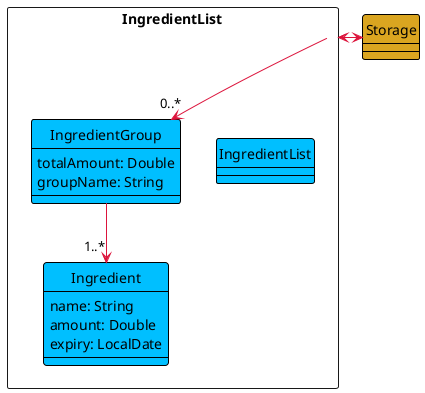 @startuml
hide circle
skinparam classAttributeIconSize 0
skinparam arrowColor #Crimson

skinparam class {
    BorderThickness 1
    BorderColor #Black
}


Package "IngredientList"<<RECTANGLE>>{
    class IngredientList #DeepSkyBlue
    class IngredientGroup #DeepSkyBlue
    class Ingredient #DeepSkyBlue
 }

class Storage #GoldenRod

IngredientList --> "0..*" IngredientGroup
IngredientGroup : totalAmount: Double
IngredientGroup : groupName: String

IngredientGroup --> "1..*" Ingredient
Ingredient : name: String
Ingredient : amount: Double
Ingredient : expiry: LocalDate

IngredientList -r--> Storage
Storage -l..>IngredientList

@enduml